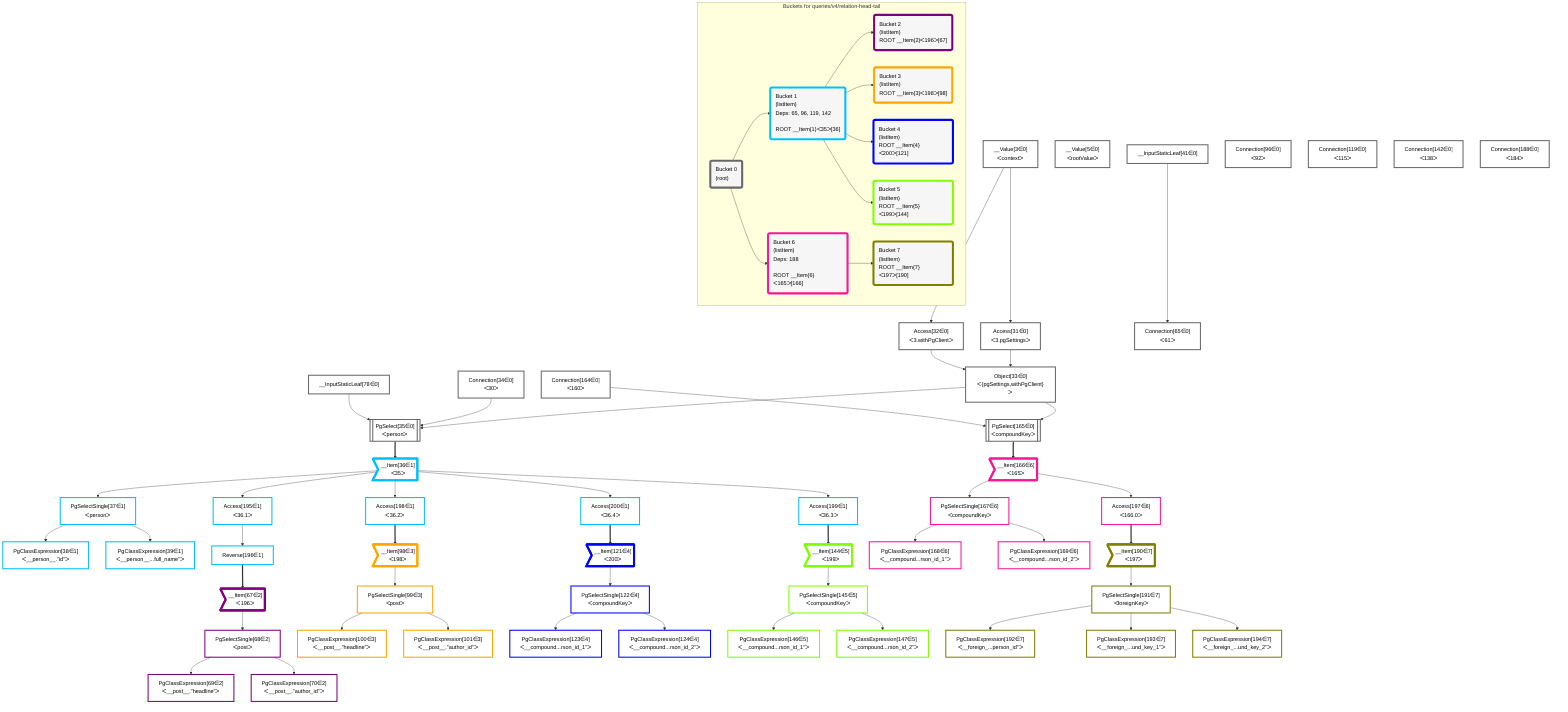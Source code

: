 graph TD
    classDef path fill:#eee,stroke:#000,color:#000
    classDef plan fill:#fff,stroke-width:3px,color:#000
    classDef itemplan fill:#fff,stroke-width:6px,color:#000
    classDef sideeffectplan fill:#f00,stroke-width:6px,color:#000
    classDef bucket fill:#f6f6f6,color:#000,stroke-width:6px,text-align:left


    %% define steps
    __Value3["__Value[3∈0]<br />ᐸcontextᐳ"]:::plan
    __Value5["__Value[5∈0]<br />ᐸrootValueᐳ"]:::plan
    Access31["Access[31∈0]<br />ᐸ3.pgSettingsᐳ"]:::plan
    Access32["Access[32∈0]<br />ᐸ3.withPgClientᐳ"]:::plan
    Object33["Object[33∈0]<br />ᐸ{pgSettings,withPgClient}ᐳ"]:::plan
    Connection34["Connection[34∈0]<br />ᐸ30ᐳ"]:::plan
    __InputStaticLeaf78["__InputStaticLeaf[78∈0]"]:::plan
    PgSelect35[["PgSelect[35∈0]<br />ᐸpersonᐳ"]]:::plan
    __Item36>"__Item[36∈1]<br />ᐸ35ᐳ"]:::itemplan
    PgSelectSingle37["PgSelectSingle[37∈1]<br />ᐸpersonᐳ"]:::plan
    PgClassExpression38["PgClassExpression[38∈1]<br />ᐸ__person__.”id”ᐳ"]:::plan
    PgClassExpression39["PgClassExpression[39∈1]<br />ᐸ__person__...full_name”ᐳ"]:::plan
    __InputStaticLeaf41["__InputStaticLeaf[41∈0]"]:::plan
    Connection65["Connection[65∈0]<br />ᐸ61ᐳ"]:::plan
    Access195["Access[195∈1]<br />ᐸ36.1ᐳ"]:::plan
    Reverse196["Reverse[196∈1]"]:::plan
    __Item67>"__Item[67∈2]<br />ᐸ196ᐳ"]:::itemplan
    PgSelectSingle68["PgSelectSingle[68∈2]<br />ᐸpostᐳ"]:::plan
    PgClassExpression69["PgClassExpression[69∈2]<br />ᐸ__post__.”headline”ᐳ"]:::plan
    PgClassExpression70["PgClassExpression[70∈2]<br />ᐸ__post__.”author_id”ᐳ"]:::plan
    Connection96["Connection[96∈0]<br />ᐸ92ᐳ"]:::plan
    Access198["Access[198∈1]<br />ᐸ36.2ᐳ"]:::plan
    __Item98>"__Item[98∈3]<br />ᐸ198ᐳ"]:::itemplan
    PgSelectSingle99["PgSelectSingle[99∈3]<br />ᐸpostᐳ"]:::plan
    PgClassExpression100["PgClassExpression[100∈3]<br />ᐸ__post__.”headline”ᐳ"]:::plan
    PgClassExpression101["PgClassExpression[101∈3]<br />ᐸ__post__.”author_id”ᐳ"]:::plan
    Connection119["Connection[119∈0]<br />ᐸ115ᐳ"]:::plan
    Access200["Access[200∈1]<br />ᐸ36.4ᐳ"]:::plan
    __Item121>"__Item[121∈4]<br />ᐸ200ᐳ"]:::itemplan
    PgSelectSingle122["PgSelectSingle[122∈4]<br />ᐸcompoundKeyᐳ"]:::plan
    PgClassExpression123["PgClassExpression[123∈4]<br />ᐸ__compound...rson_id_1”ᐳ"]:::plan
    PgClassExpression124["PgClassExpression[124∈4]<br />ᐸ__compound...rson_id_2”ᐳ"]:::plan
    Connection142["Connection[142∈0]<br />ᐸ138ᐳ"]:::plan
    Access199["Access[199∈1]<br />ᐸ36.3ᐳ"]:::plan
    __Item144>"__Item[144∈5]<br />ᐸ199ᐳ"]:::itemplan
    PgSelectSingle145["PgSelectSingle[145∈5]<br />ᐸcompoundKeyᐳ"]:::plan
    PgClassExpression146["PgClassExpression[146∈5]<br />ᐸ__compound...rson_id_1”ᐳ"]:::plan
    PgClassExpression147["PgClassExpression[147∈5]<br />ᐸ__compound...rson_id_2”ᐳ"]:::plan
    Connection164["Connection[164∈0]<br />ᐸ160ᐳ"]:::plan
    PgSelect165[["PgSelect[165∈0]<br />ᐸcompoundKeyᐳ"]]:::plan
    __Item166>"__Item[166∈6]<br />ᐸ165ᐳ"]:::itemplan
    PgSelectSingle167["PgSelectSingle[167∈6]<br />ᐸcompoundKeyᐳ"]:::plan
    PgClassExpression168["PgClassExpression[168∈6]<br />ᐸ__compound...rson_id_1”ᐳ"]:::plan
    PgClassExpression169["PgClassExpression[169∈6]<br />ᐸ__compound...rson_id_2”ᐳ"]:::plan
    Connection188["Connection[188∈0]<br />ᐸ184ᐳ"]:::plan
    Access197["Access[197∈6]<br />ᐸ166.0ᐳ"]:::plan
    __Item190>"__Item[190∈7]<br />ᐸ197ᐳ"]:::itemplan
    PgSelectSingle191["PgSelectSingle[191∈7]<br />ᐸforeignKeyᐳ"]:::plan
    PgClassExpression192["PgClassExpression[192∈7]<br />ᐸ__foreign_...person_id”ᐳ"]:::plan
    PgClassExpression193["PgClassExpression[193∈7]<br />ᐸ__foreign_...und_key_1”ᐳ"]:::plan
    PgClassExpression194["PgClassExpression[194∈7]<br />ᐸ__foreign_...und_key_2”ᐳ"]:::plan

    %% plan dependencies
    __Value3 --> Access31
    __Value3 --> Access32
    Access31 & Access32 --> Object33
    Object33 & Connection34 & __InputStaticLeaf78 --> PgSelect35
    PgSelect35 ==> __Item36
    __Item36 --> PgSelectSingle37
    PgSelectSingle37 --> PgClassExpression38
    PgSelectSingle37 --> PgClassExpression39
    __InputStaticLeaf41 --> Connection65
    __Item36 --> Access195
    Access195 --> Reverse196
    Reverse196 ==> __Item67
    __Item67 --> PgSelectSingle68
    PgSelectSingle68 --> PgClassExpression69
    PgSelectSingle68 --> PgClassExpression70
    __Item36 --> Access198
    Access198 ==> __Item98
    __Item98 --> PgSelectSingle99
    PgSelectSingle99 --> PgClassExpression100
    PgSelectSingle99 --> PgClassExpression101
    __Item36 --> Access200
    Access200 ==> __Item121
    __Item121 --> PgSelectSingle122
    PgSelectSingle122 --> PgClassExpression123
    PgSelectSingle122 --> PgClassExpression124
    __Item36 --> Access199
    Access199 ==> __Item144
    __Item144 --> PgSelectSingle145
    PgSelectSingle145 --> PgClassExpression146
    PgSelectSingle145 --> PgClassExpression147
    Object33 & Connection164 --> PgSelect165
    PgSelect165 ==> __Item166
    __Item166 --> PgSelectSingle167
    PgSelectSingle167 --> PgClassExpression168
    PgSelectSingle167 --> PgClassExpression169
    __Item166 --> Access197
    Access197 ==> __Item190
    __Item190 --> PgSelectSingle191
    PgSelectSingle191 --> PgClassExpression192
    PgSelectSingle191 --> PgClassExpression193
    PgSelectSingle191 --> PgClassExpression194

    subgraph "Buckets for queries/v4/relation-head-tail"
    Bucket0("Bucket 0<br />(root)"):::bucket
    classDef bucket0 stroke:#696969
    class Bucket0,__Value3,__Value5,Access31,Access32,Object33,Connection34,PgSelect35,__InputStaticLeaf41,Connection65,__InputStaticLeaf78,Connection96,Connection119,Connection142,Connection164,PgSelect165,Connection188 bucket0
    Bucket1("Bucket 1<br />(listItem)<br />Deps: 65, 96, 119, 142<br /><br />ROOT __Item{1}ᐸ35ᐳ[36]"):::bucket
    classDef bucket1 stroke:#00bfff
    class Bucket1,__Item36,PgSelectSingle37,PgClassExpression38,PgClassExpression39,Access195,Reverse196,Access198,Access199,Access200 bucket1
    Bucket2("Bucket 2<br />(listItem)<br />ROOT __Item{2}ᐸ196ᐳ[67]"):::bucket
    classDef bucket2 stroke:#7f007f
    class Bucket2,__Item67,PgSelectSingle68,PgClassExpression69,PgClassExpression70 bucket2
    Bucket3("Bucket 3<br />(listItem)<br />ROOT __Item{3}ᐸ198ᐳ[98]"):::bucket
    classDef bucket3 stroke:#ffa500
    class Bucket3,__Item98,PgSelectSingle99,PgClassExpression100,PgClassExpression101 bucket3
    Bucket4("Bucket 4<br />(listItem)<br />ROOT __Item{4}ᐸ200ᐳ[121]"):::bucket
    classDef bucket4 stroke:#0000ff
    class Bucket4,__Item121,PgSelectSingle122,PgClassExpression123,PgClassExpression124 bucket4
    Bucket5("Bucket 5<br />(listItem)<br />ROOT __Item{5}ᐸ199ᐳ[144]"):::bucket
    classDef bucket5 stroke:#7fff00
    class Bucket5,__Item144,PgSelectSingle145,PgClassExpression146,PgClassExpression147 bucket5
    Bucket6("Bucket 6<br />(listItem)<br />Deps: 188<br /><br />ROOT __Item{6}ᐸ165ᐳ[166]"):::bucket
    classDef bucket6 stroke:#ff1493
    class Bucket6,__Item166,PgSelectSingle167,PgClassExpression168,PgClassExpression169,Access197 bucket6
    Bucket7("Bucket 7<br />(listItem)<br />ROOT __Item{7}ᐸ197ᐳ[190]"):::bucket
    classDef bucket7 stroke:#808000
    class Bucket7,__Item190,PgSelectSingle191,PgClassExpression192,PgClassExpression193,PgClassExpression194 bucket7
    Bucket0 --> Bucket1 & Bucket6
    Bucket1 --> Bucket2 & Bucket3 & Bucket4 & Bucket5
    Bucket6 --> Bucket7
    end